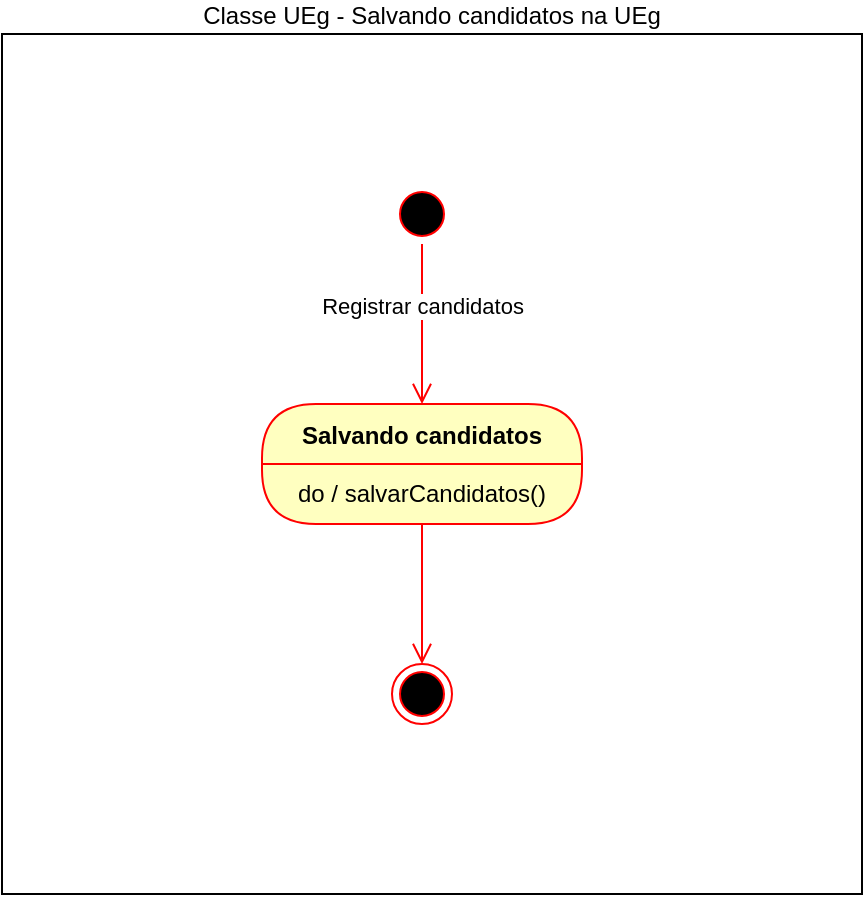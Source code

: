 <mxfile version="28.2.5">
  <diagram name="Page-1" id="gKcojqteki12ZWJ6jAoS">
    <mxGraphModel dx="1406" dy="769" grid="1" gridSize="10" guides="1" tooltips="1" connect="1" arrows="1" fold="1" page="1" pageScale="1" pageWidth="850" pageHeight="1100" math="0" shadow="0">
      <root>
        <mxCell id="0" />
        <mxCell id="1" parent="0" />
        <mxCell id="EdtFqjOGxqUaZ6WieqIo-1" value="" style="ellipse;html=1;shape=startState;fillColor=#000000;strokeColor=#ff0000;" parent="1" vertex="1">
          <mxGeometry x="375" y="210" width="30" height="30" as="geometry" />
        </mxCell>
        <mxCell id="EdtFqjOGxqUaZ6WieqIo-2" value="Registrar candidatos" style="edgeStyle=orthogonalEdgeStyle;html=1;verticalAlign=bottom;endArrow=open;endSize=8;strokeColor=#ff0000;rounded=0;entryX=0.5;entryY=0;entryDx=0;entryDy=0;" parent="1" source="EdtFqjOGxqUaZ6WieqIo-1" target="EdtFqjOGxqUaZ6WieqIo-6" edge="1">
          <mxGeometry relative="1" as="geometry">
            <mxPoint x="390" y="300" as="targetPoint" />
          </mxGeometry>
        </mxCell>
        <mxCell id="EdtFqjOGxqUaZ6WieqIo-6" value="Salvando candidatos" style="swimlane;fontStyle=1;align=center;verticalAlign=middle;childLayout=stackLayout;horizontal=1;startSize=30;horizontalStack=0;resizeParent=0;resizeLast=1;container=0;fontColor=#000000;collapsible=0;rounded=1;arcSize=30;strokeColor=#ff0000;fillColor=#ffffc0;swimlaneFillColor=#ffffc0;dropTarget=0;" parent="1" vertex="1">
          <mxGeometry x="310" y="320" width="160" height="60" as="geometry" />
        </mxCell>
        <mxCell id="EdtFqjOGxqUaZ6WieqIo-7" value="do / salvarCandidatos()" style="text;html=1;strokeColor=none;fillColor=none;align=center;verticalAlign=middle;spacingLeft=4;spacingRight=4;whiteSpace=wrap;overflow=hidden;rotatable=0;fontColor=#000000;" parent="EdtFqjOGxqUaZ6WieqIo-6" vertex="1">
          <mxGeometry y="30" width="160" height="30" as="geometry" />
        </mxCell>
        <mxCell id="EdtFqjOGxqUaZ6WieqIo-8" value="" style="edgeStyle=orthogonalEdgeStyle;html=1;verticalAlign=bottom;endArrow=open;endSize=8;strokeColor=#ff0000;rounded=0;entryX=0.5;entryY=0;entryDx=0;entryDy=0;" parent="1" source="EdtFqjOGxqUaZ6WieqIo-6" target="EdtFqjOGxqUaZ6WieqIo-9" edge="1">
          <mxGeometry relative="1" as="geometry">
            <mxPoint x="390" y="420" as="targetPoint" />
          </mxGeometry>
        </mxCell>
        <mxCell id="EdtFqjOGxqUaZ6WieqIo-9" value="" style="ellipse;html=1;shape=endState;fillColor=#000000;strokeColor=#ff0000;" parent="1" vertex="1">
          <mxGeometry x="375" y="450" width="30" height="30" as="geometry" />
        </mxCell>
        <mxCell id="EdtFqjOGxqUaZ6WieqIo-11" value="Classe UEg - Salvando candidatos na UEg" style="rounded=0;whiteSpace=wrap;html=1;fillColor=none;verticalAlign=bottom;labelPosition=center;verticalLabelPosition=top;align=center;" parent="1" vertex="1">
          <mxGeometry x="180" y="135" width="430" height="430" as="geometry" />
        </mxCell>
      </root>
    </mxGraphModel>
  </diagram>
</mxfile>
